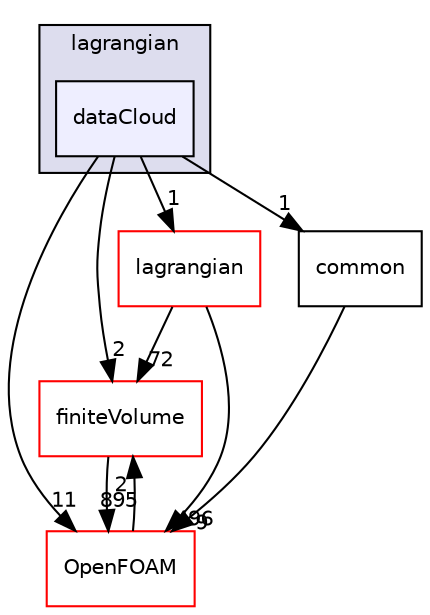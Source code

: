 digraph "src/functionObjects/lagrangian/dataCloud" {
  bgcolor=transparent;
  compound=true
  node [ fontsize="10", fontname="Helvetica"];
  edge [ labelfontsize="10", labelfontname="Helvetica"];
  subgraph clusterdir_d9814129caaca576fbd52a4e4170397d {
    graph [ bgcolor="#ddddee", pencolor="black", label="lagrangian" fontname="Helvetica", fontsize="10", URL="dir_d9814129caaca576fbd52a4e4170397d.html"]
  dir_5cf4bbc91f2e87d47754a8d29149df14 [shape=box, label="dataCloud", style="filled", fillcolor="#eeeeff", pencolor="black", URL="dir_5cf4bbc91f2e87d47754a8d29149df14.html"];
  }
  dir_9bd15774b555cf7259a6fa18f99fe99b [shape=box label="finiteVolume" color="red" URL="dir_9bd15774b555cf7259a6fa18f99fe99b.html"];
  dir_c5473ff19b20e6ec4dfe5c310b3778a8 [shape=box label="OpenFOAM" color="red" URL="dir_c5473ff19b20e6ec4dfe5c310b3778a8.html"];
  dir_0c34342a8f18e857bd6881f9f906f4bb [shape=box label="common" URL="dir_0c34342a8f18e857bd6881f9f906f4bb.html"];
  dir_f8c25efc4b6f6a8502a42d5af7554d23 [shape=box label="lagrangian" color="red" URL="dir_f8c25efc4b6f6a8502a42d5af7554d23.html"];
  dir_9bd15774b555cf7259a6fa18f99fe99b->dir_c5473ff19b20e6ec4dfe5c310b3778a8 [headlabel="895", labeldistance=1.5 headhref="dir_000814_002151.html"];
  dir_5cf4bbc91f2e87d47754a8d29149df14->dir_9bd15774b555cf7259a6fa18f99fe99b [headlabel="2", labeldistance=1.5 headhref="dir_001353_000814.html"];
  dir_5cf4bbc91f2e87d47754a8d29149df14->dir_c5473ff19b20e6ec4dfe5c310b3778a8 [headlabel="11", labeldistance=1.5 headhref="dir_001353_002151.html"];
  dir_5cf4bbc91f2e87d47754a8d29149df14->dir_0c34342a8f18e857bd6881f9f906f4bb [headlabel="1", labeldistance=1.5 headhref="dir_001353_001352.html"];
  dir_5cf4bbc91f2e87d47754a8d29149df14->dir_f8c25efc4b6f6a8502a42d5af7554d23 [headlabel="1", labeldistance=1.5 headhref="dir_001353_001500.html"];
  dir_c5473ff19b20e6ec4dfe5c310b3778a8->dir_9bd15774b555cf7259a6fa18f99fe99b [headlabel="2", labeldistance=1.5 headhref="dir_002151_000814.html"];
  dir_0c34342a8f18e857bd6881f9f906f4bb->dir_c5473ff19b20e6ec4dfe5c310b3778a8 [headlabel="9", labeldistance=1.5 headhref="dir_001352_002151.html"];
  dir_f8c25efc4b6f6a8502a42d5af7554d23->dir_9bd15774b555cf7259a6fa18f99fe99b [headlabel="72", labeldistance=1.5 headhref="dir_001500_000814.html"];
  dir_f8c25efc4b6f6a8502a42d5af7554d23->dir_c5473ff19b20e6ec4dfe5c310b3778a8 [headlabel="496", labeldistance=1.5 headhref="dir_001500_002151.html"];
}

